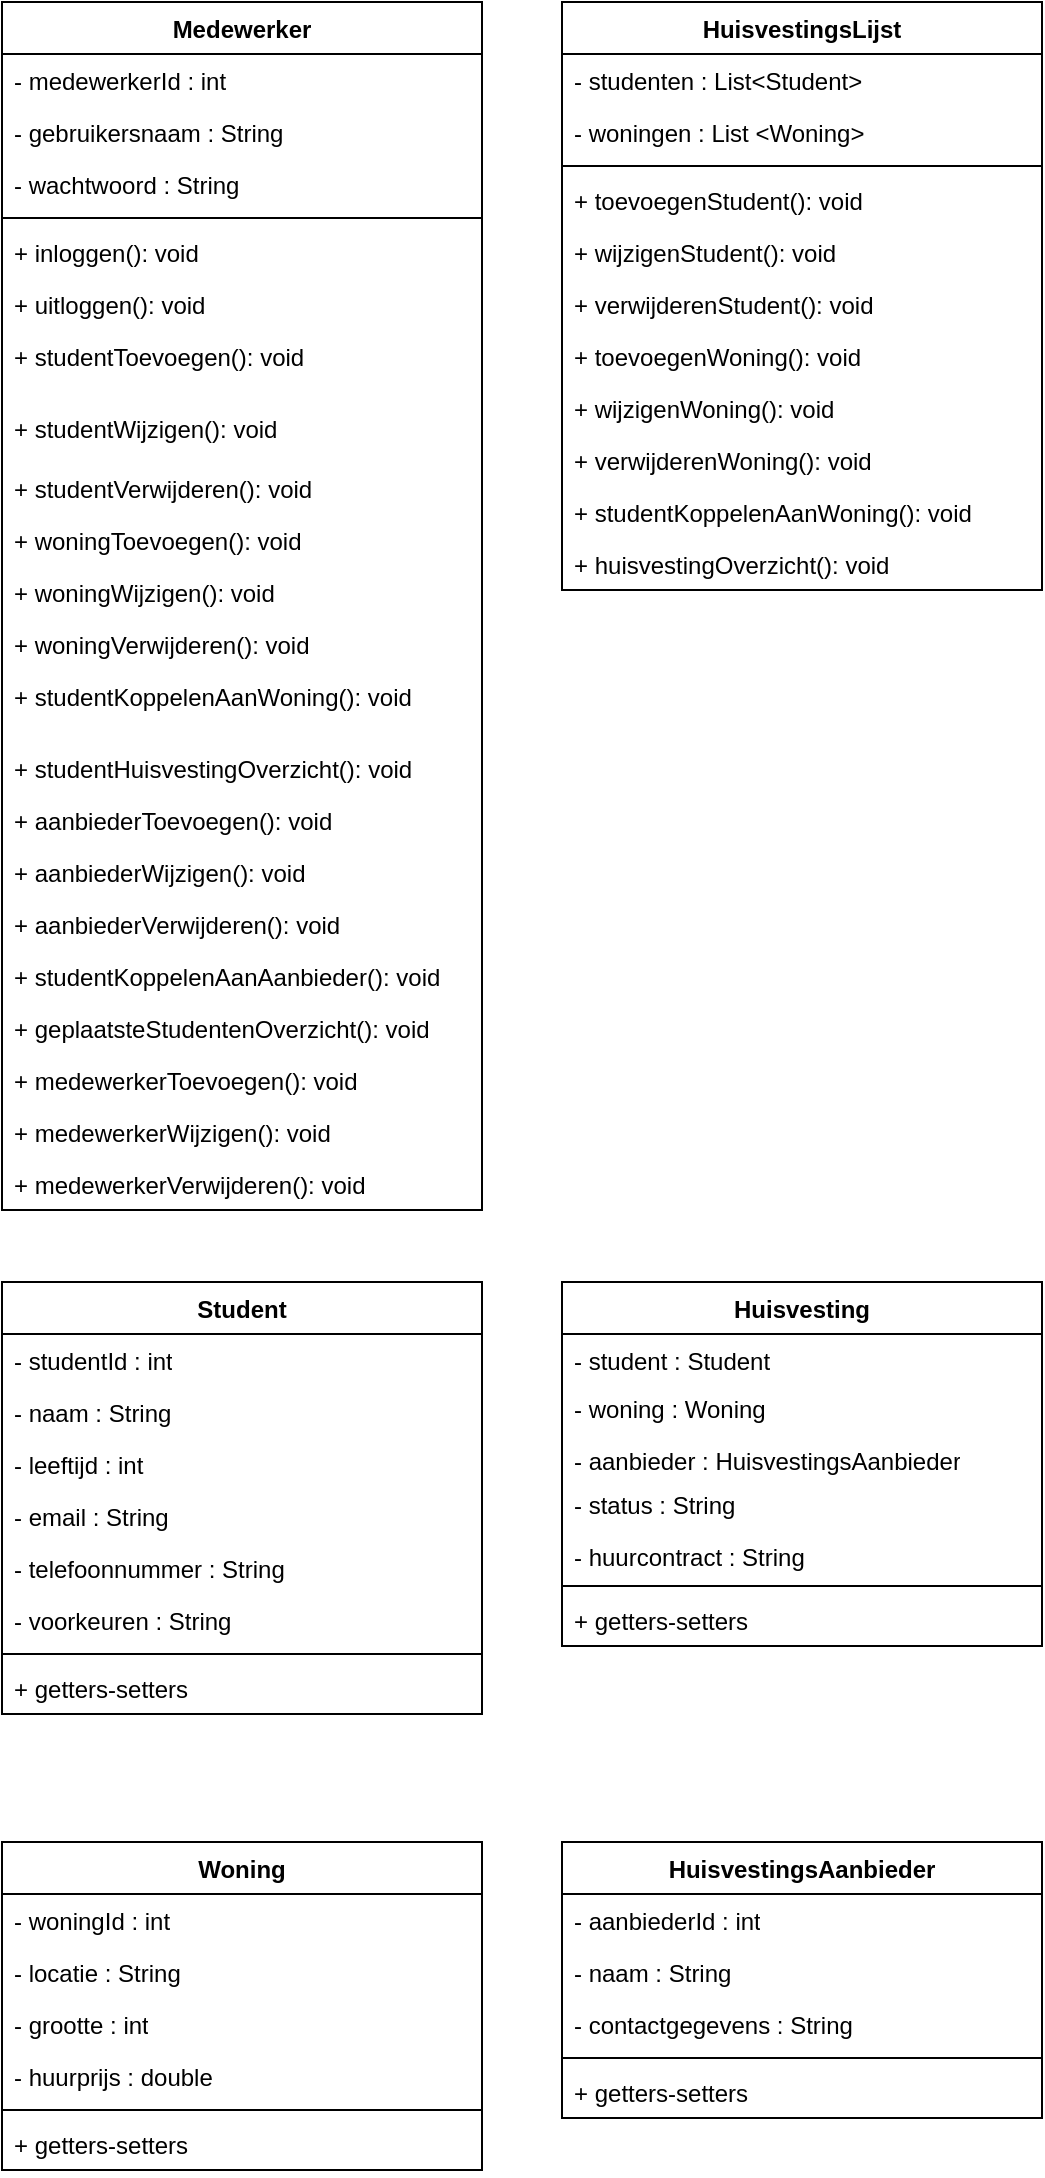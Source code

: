 <mxfile version="21.7.5" type="device">
  <diagram name="Page-1" id="qBp67Z14PLCm9-KFryPO">
    <mxGraphModel dx="1274" dy="1432" grid="1" gridSize="10" guides="1" tooltips="1" connect="1" arrows="1" fold="1" page="1" pageScale="1" pageWidth="583" pageHeight="827" math="0" shadow="0">
      <root>
        <mxCell id="0" />
        <mxCell id="1" parent="0" />
        <mxCell id="Jkj9qDHEZerG2HPCg8ur-1" value="&lt;b&gt;Medewerker&lt;/b&gt;" style="swimlane;fontStyle=1;align=center;verticalAlign=top;childLayout=stackLayout;horizontal=1;startSize=26;horizontalStack=0;resizeParent=1;resizeParentMax=0;resizeLast=0;collapsible=1;marginBottom=0;whiteSpace=wrap;html=1;" parent="1" vertex="1">
          <mxGeometry x="40" y="-280" width="240" height="604" as="geometry" />
        </mxCell>
        <mxCell id="Jkj9qDHEZerG2HPCg8ur-2" value="&lt;div&gt;- medewerkerId : int&lt;/div&gt;&lt;br&gt;&lt;br&gt;&lt;br&gt;&lt;br&gt;" style="text;strokeColor=none;fillColor=none;align=left;verticalAlign=top;spacingLeft=4;spacingRight=4;overflow=hidden;rotatable=0;points=[[0,0.5],[1,0.5]];portConstraint=eastwest;whiteSpace=wrap;html=1;" parent="Jkj9qDHEZerG2HPCg8ur-1" vertex="1">
          <mxGeometry y="26" width="240" height="26" as="geometry" />
        </mxCell>
        <mxCell id="Jkj9qDHEZerG2HPCg8ur-25" value="&lt;div&gt;&lt;/div&gt;-&amp;nbsp;gebruikersnaam : String" style="text;strokeColor=none;fillColor=none;align=left;verticalAlign=top;spacingLeft=4;spacingRight=4;overflow=hidden;rotatable=0;points=[[0,0.5],[1,0.5]];portConstraint=eastwest;whiteSpace=wrap;html=1;" parent="Jkj9qDHEZerG2HPCg8ur-1" vertex="1">
          <mxGeometry y="52" width="240" height="26" as="geometry" />
        </mxCell>
        <mxCell id="Jkj9qDHEZerG2HPCg8ur-26" value="&lt;div&gt;&lt;/div&gt;-&amp;nbsp;wachtwoord : String" style="text;strokeColor=none;fillColor=none;align=left;verticalAlign=top;spacingLeft=4;spacingRight=4;overflow=hidden;rotatable=0;points=[[0,0.5],[1,0.5]];portConstraint=eastwest;whiteSpace=wrap;html=1;" parent="Jkj9qDHEZerG2HPCg8ur-1" vertex="1">
          <mxGeometry y="78" width="240" height="26" as="geometry" />
        </mxCell>
        <mxCell id="Jkj9qDHEZerG2HPCg8ur-3" value="" style="line;strokeWidth=1;fillColor=none;align=left;verticalAlign=middle;spacingTop=-1;spacingLeft=3;spacingRight=3;rotatable=0;labelPosition=right;points=[];portConstraint=eastwest;strokeColor=inherit;" parent="Jkj9qDHEZerG2HPCg8ur-1" vertex="1">
          <mxGeometry y="104" width="240" height="8" as="geometry" />
        </mxCell>
        <mxCell id="Jkj9qDHEZerG2HPCg8ur-4" value="+&amp;nbsp;inloggen(): void" style="text;strokeColor=none;fillColor=none;align=left;verticalAlign=top;spacingLeft=4;spacingRight=4;overflow=hidden;rotatable=0;points=[[0,0.5],[1,0.5]];portConstraint=eastwest;whiteSpace=wrap;html=1;" parent="Jkj9qDHEZerG2HPCg8ur-1" vertex="1">
          <mxGeometry y="112" width="240" height="26" as="geometry" />
        </mxCell>
        <mxCell id="Jkj9qDHEZerG2HPCg8ur-49" value="+&amp;nbsp;uitloggen(): void" style="text;strokeColor=none;fillColor=none;align=left;verticalAlign=top;spacingLeft=4;spacingRight=4;overflow=hidden;rotatable=0;points=[[0,0.5],[1,0.5]];portConstraint=eastwest;whiteSpace=wrap;html=1;" parent="Jkj9qDHEZerG2HPCg8ur-1" vertex="1">
          <mxGeometry y="138" width="240" height="26" as="geometry" />
        </mxCell>
        <mxCell id="Jkj9qDHEZerG2HPCg8ur-50" value="+&amp;nbsp;studentToevoegen(): void" style="text;strokeColor=none;fillColor=none;align=left;verticalAlign=top;spacingLeft=4;spacingRight=4;overflow=hidden;rotatable=0;points=[[0,0.5],[1,0.5]];portConstraint=eastwest;whiteSpace=wrap;html=1;" parent="Jkj9qDHEZerG2HPCg8ur-1" vertex="1">
          <mxGeometry y="164" width="240" height="36" as="geometry" />
        </mxCell>
        <mxCell id="Jkj9qDHEZerG2HPCg8ur-51" value="+&amp;nbsp;studentWijzigen(): void" style="text;strokeColor=none;fillColor=none;align=left;verticalAlign=top;spacingLeft=4;spacingRight=4;overflow=hidden;rotatable=0;points=[[0,0.5],[1,0.5]];portConstraint=eastwest;whiteSpace=wrap;html=1;" parent="Jkj9qDHEZerG2HPCg8ur-1" vertex="1">
          <mxGeometry y="200" width="240" height="30" as="geometry" />
        </mxCell>
        <mxCell id="Jkj9qDHEZerG2HPCg8ur-52" value="+&amp;nbsp;studentVerwijderen(): void" style="text;strokeColor=none;fillColor=none;align=left;verticalAlign=top;spacingLeft=4;spacingRight=4;overflow=hidden;rotatable=0;points=[[0,0.5],[1,0.5]];portConstraint=eastwest;whiteSpace=wrap;html=1;" parent="Jkj9qDHEZerG2HPCg8ur-1" vertex="1">
          <mxGeometry y="230" width="240" height="26" as="geometry" />
        </mxCell>
        <mxCell id="Jkj9qDHEZerG2HPCg8ur-66" value="+&amp;nbsp;woningToevoegen(): void" style="text;strokeColor=none;fillColor=none;align=left;verticalAlign=top;spacingLeft=4;spacingRight=4;overflow=hidden;rotatable=0;points=[[0,0.5],[1,0.5]];portConstraint=eastwest;whiteSpace=wrap;html=1;" parent="Jkj9qDHEZerG2HPCg8ur-1" vertex="1">
          <mxGeometry y="256" width="240" height="26" as="geometry" />
        </mxCell>
        <mxCell id="Jkj9qDHEZerG2HPCg8ur-67" value="+&amp;nbsp;woningWijzigen(): void" style="text;strokeColor=none;fillColor=none;align=left;verticalAlign=top;spacingLeft=4;spacingRight=4;overflow=hidden;rotatable=0;points=[[0,0.5],[1,0.5]];portConstraint=eastwest;whiteSpace=wrap;html=1;" parent="Jkj9qDHEZerG2HPCg8ur-1" vertex="1">
          <mxGeometry y="282" width="240" height="26" as="geometry" />
        </mxCell>
        <mxCell id="Jkj9qDHEZerG2HPCg8ur-68" value="+&amp;nbsp;woningVerwijderen(): void" style="text;strokeColor=none;fillColor=none;align=left;verticalAlign=top;spacingLeft=4;spacingRight=4;overflow=hidden;rotatable=0;points=[[0,0.5],[1,0.5]];portConstraint=eastwest;whiteSpace=wrap;html=1;" parent="Jkj9qDHEZerG2HPCg8ur-1" vertex="1">
          <mxGeometry y="308" width="240" height="26" as="geometry" />
        </mxCell>
        <mxCell id="Jkj9qDHEZerG2HPCg8ur-69" value="+&amp;nbsp;studentKoppelenAanWoning(): void" style="text;strokeColor=none;fillColor=none;align=left;verticalAlign=top;spacingLeft=4;spacingRight=4;overflow=hidden;rotatable=0;points=[[0,0.5],[1,0.5]];portConstraint=eastwest;whiteSpace=wrap;html=1;" parent="Jkj9qDHEZerG2HPCg8ur-1" vertex="1">
          <mxGeometry y="334" width="240" height="36" as="geometry" />
        </mxCell>
        <mxCell id="Jkj9qDHEZerG2HPCg8ur-70" value="+&amp;nbsp;studentHuisvestingOverzicht(): void" style="text;strokeColor=none;fillColor=none;align=left;verticalAlign=top;spacingLeft=4;spacingRight=4;overflow=hidden;rotatable=0;points=[[0,0.5],[1,0.5]];portConstraint=eastwest;whiteSpace=wrap;html=1;" parent="Jkj9qDHEZerG2HPCg8ur-1" vertex="1">
          <mxGeometry y="370" width="240" height="26" as="geometry" />
        </mxCell>
        <mxCell id="Jkj9qDHEZerG2HPCg8ur-71" value="+&amp;nbsp;aanbiederToevoegen(): void" style="text;strokeColor=none;fillColor=none;align=left;verticalAlign=top;spacingLeft=4;spacingRight=4;overflow=hidden;rotatable=0;points=[[0,0.5],[1,0.5]];portConstraint=eastwest;whiteSpace=wrap;html=1;" parent="Jkj9qDHEZerG2HPCg8ur-1" vertex="1">
          <mxGeometry y="396" width="240" height="26" as="geometry" />
        </mxCell>
        <mxCell id="Jkj9qDHEZerG2HPCg8ur-72" value="+&amp;nbsp;aanbiederWijzigen(): void" style="text;strokeColor=none;fillColor=none;align=left;verticalAlign=top;spacingLeft=4;spacingRight=4;overflow=hidden;rotatable=0;points=[[0,0.5],[1,0.5]];portConstraint=eastwest;whiteSpace=wrap;html=1;" parent="Jkj9qDHEZerG2HPCg8ur-1" vertex="1">
          <mxGeometry y="422" width="240" height="26" as="geometry" />
        </mxCell>
        <mxCell id="Jkj9qDHEZerG2HPCg8ur-73" value="+&amp;nbsp;aanbiederVerwijderen(): void" style="text;strokeColor=none;fillColor=none;align=left;verticalAlign=top;spacingLeft=4;spacingRight=4;overflow=hidden;rotatable=0;points=[[0,0.5],[1,0.5]];portConstraint=eastwest;whiteSpace=wrap;html=1;" parent="Jkj9qDHEZerG2HPCg8ur-1" vertex="1">
          <mxGeometry y="448" width="240" height="26" as="geometry" />
        </mxCell>
        <mxCell id="Jkj9qDHEZerG2HPCg8ur-74" value="+&amp;nbsp;studentKoppelenAanAanbieder(): void" style="text;strokeColor=none;fillColor=none;align=left;verticalAlign=top;spacingLeft=4;spacingRight=4;overflow=hidden;rotatable=0;points=[[0,0.5],[1,0.5]];portConstraint=eastwest;whiteSpace=wrap;html=1;" parent="Jkj9qDHEZerG2HPCg8ur-1" vertex="1">
          <mxGeometry y="474" width="240" height="26" as="geometry" />
        </mxCell>
        <mxCell id="Jkj9qDHEZerG2HPCg8ur-75" value="+&amp;nbsp;geplaatsteStudentenOverzicht(): void" style="text;strokeColor=none;fillColor=none;align=left;verticalAlign=top;spacingLeft=4;spacingRight=4;overflow=hidden;rotatable=0;points=[[0,0.5],[1,0.5]];portConstraint=eastwest;whiteSpace=wrap;html=1;" parent="Jkj9qDHEZerG2HPCg8ur-1" vertex="1">
          <mxGeometry y="500" width="240" height="26" as="geometry" />
        </mxCell>
        <mxCell id="Jkj9qDHEZerG2HPCg8ur-76" value="+&amp;nbsp;medewerkerToevoegen(): void" style="text;strokeColor=none;fillColor=none;align=left;verticalAlign=top;spacingLeft=4;spacingRight=4;overflow=hidden;rotatable=0;points=[[0,0.5],[1,0.5]];portConstraint=eastwest;whiteSpace=wrap;html=1;" parent="Jkj9qDHEZerG2HPCg8ur-1" vertex="1">
          <mxGeometry y="526" width="240" height="26" as="geometry" />
        </mxCell>
        <mxCell id="Jkj9qDHEZerG2HPCg8ur-77" value="+&amp;nbsp;medewerkerWijzigen(): void" style="text;strokeColor=none;fillColor=none;align=left;verticalAlign=top;spacingLeft=4;spacingRight=4;overflow=hidden;rotatable=0;points=[[0,0.5],[1,0.5]];portConstraint=eastwest;whiteSpace=wrap;html=1;" parent="Jkj9qDHEZerG2HPCg8ur-1" vertex="1">
          <mxGeometry y="552" width="240" height="26" as="geometry" />
        </mxCell>
        <mxCell id="Jkj9qDHEZerG2HPCg8ur-78" value="+&amp;nbsp;medewerkerVerwijderen(): void" style="text;strokeColor=none;fillColor=none;align=left;verticalAlign=top;spacingLeft=4;spacingRight=4;overflow=hidden;rotatable=0;points=[[0,0.5],[1,0.5]];portConstraint=eastwest;whiteSpace=wrap;html=1;" parent="Jkj9qDHEZerG2HPCg8ur-1" vertex="1">
          <mxGeometry y="578" width="240" height="26" as="geometry" />
        </mxCell>
        <mxCell id="Jkj9qDHEZerG2HPCg8ur-5" value="&lt;b&gt;Student&lt;/b&gt;" style="swimlane;fontStyle=1;align=center;verticalAlign=top;childLayout=stackLayout;horizontal=1;startSize=26;horizontalStack=0;resizeParent=1;resizeParentMax=0;resizeLast=0;collapsible=1;marginBottom=0;whiteSpace=wrap;html=1;" parent="1" vertex="1">
          <mxGeometry x="40" y="360" width="240" height="216" as="geometry" />
        </mxCell>
        <mxCell id="Jkj9qDHEZerG2HPCg8ur-6" value="-&amp;nbsp;studentId : int" style="text;strokeColor=none;fillColor=none;align=left;verticalAlign=top;spacingLeft=4;spacingRight=4;overflow=hidden;rotatable=0;points=[[0,0.5],[1,0.5]];portConstraint=eastwest;whiteSpace=wrap;html=1;" parent="Jkj9qDHEZerG2HPCg8ur-5" vertex="1">
          <mxGeometry y="26" width="240" height="26" as="geometry" />
        </mxCell>
        <mxCell id="Jkj9qDHEZerG2HPCg8ur-27" value="-&amp;nbsp;naam : String" style="text;strokeColor=none;fillColor=none;align=left;verticalAlign=top;spacingLeft=4;spacingRight=4;overflow=hidden;rotatable=0;points=[[0,0.5],[1,0.5]];portConstraint=eastwest;whiteSpace=wrap;html=1;" parent="Jkj9qDHEZerG2HPCg8ur-5" vertex="1">
          <mxGeometry y="52" width="240" height="26" as="geometry" />
        </mxCell>
        <mxCell id="Jkj9qDHEZerG2HPCg8ur-30" value="-&amp;nbsp;leeftijd : int" style="text;strokeColor=none;fillColor=none;align=left;verticalAlign=top;spacingLeft=4;spacingRight=4;overflow=hidden;rotatable=0;points=[[0,0.5],[1,0.5]];portConstraint=eastwest;whiteSpace=wrap;html=1;" parent="Jkj9qDHEZerG2HPCg8ur-5" vertex="1">
          <mxGeometry y="78" width="240" height="26" as="geometry" />
        </mxCell>
        <mxCell id="Jkj9qDHEZerG2HPCg8ur-29" value="-&amp;nbsp;email : String" style="text;strokeColor=none;fillColor=none;align=left;verticalAlign=top;spacingLeft=4;spacingRight=4;overflow=hidden;rotatable=0;points=[[0,0.5],[1,0.5]];portConstraint=eastwest;whiteSpace=wrap;html=1;" parent="Jkj9qDHEZerG2HPCg8ur-5" vertex="1">
          <mxGeometry y="104" width="240" height="26" as="geometry" />
        </mxCell>
        <mxCell id="Jkj9qDHEZerG2HPCg8ur-28" value="-&amp;nbsp;telefoonnummer : String" style="text;strokeColor=none;fillColor=none;align=left;verticalAlign=top;spacingLeft=4;spacingRight=4;overflow=hidden;rotatable=0;points=[[0,0.5],[1,0.5]];portConstraint=eastwest;whiteSpace=wrap;html=1;" parent="Jkj9qDHEZerG2HPCg8ur-5" vertex="1">
          <mxGeometry y="130" width="240" height="26" as="geometry" />
        </mxCell>
        <mxCell id="Jkj9qDHEZerG2HPCg8ur-31" value="-&amp;nbsp;voorkeuren : String" style="text;strokeColor=none;fillColor=none;align=left;verticalAlign=top;spacingLeft=4;spacingRight=4;overflow=hidden;rotatable=0;points=[[0,0.5],[1,0.5]];portConstraint=eastwest;whiteSpace=wrap;html=1;" parent="Jkj9qDHEZerG2HPCg8ur-5" vertex="1">
          <mxGeometry y="156" width="240" height="26" as="geometry" />
        </mxCell>
        <mxCell id="Jkj9qDHEZerG2HPCg8ur-7" value="" style="line;strokeWidth=1;fillColor=none;align=left;verticalAlign=middle;spacingTop=-1;spacingLeft=3;spacingRight=3;rotatable=0;labelPosition=right;points=[];portConstraint=eastwest;strokeColor=inherit;" parent="Jkj9qDHEZerG2HPCg8ur-5" vertex="1">
          <mxGeometry y="182" width="240" height="8" as="geometry" />
        </mxCell>
        <mxCell id="Jkj9qDHEZerG2HPCg8ur-8" value="+&amp;nbsp;getters-setters&amp;nbsp;" style="text;strokeColor=none;fillColor=none;align=left;verticalAlign=top;spacingLeft=4;spacingRight=4;overflow=hidden;rotatable=0;points=[[0,0.5],[1,0.5]];portConstraint=eastwest;whiteSpace=wrap;html=1;" parent="Jkj9qDHEZerG2HPCg8ur-5" vertex="1">
          <mxGeometry y="190" width="240" height="26" as="geometry" />
        </mxCell>
        <mxCell id="Jkj9qDHEZerG2HPCg8ur-9" value="&lt;b&gt;HuisvestingsLijst&lt;/b&gt;" style="swimlane;fontStyle=1;align=center;verticalAlign=top;childLayout=stackLayout;horizontal=1;startSize=26;horizontalStack=0;resizeParent=1;resizeParentMax=0;resizeLast=0;collapsible=1;marginBottom=0;whiteSpace=wrap;html=1;" parent="1" vertex="1">
          <mxGeometry x="320" y="-280" width="240" height="294" as="geometry" />
        </mxCell>
        <mxCell id="Jkj9qDHEZerG2HPCg8ur-10" value="-&amp;nbsp;studenten : List&amp;lt;Student&amp;gt;" style="text;strokeColor=none;fillColor=none;align=left;verticalAlign=top;spacingLeft=4;spacingRight=4;overflow=hidden;rotatable=0;points=[[0,0.5],[1,0.5]];portConstraint=eastwest;whiteSpace=wrap;html=1;" parent="Jkj9qDHEZerG2HPCg8ur-9" vertex="1">
          <mxGeometry y="26" width="240" height="26" as="geometry" />
        </mxCell>
        <mxCell id="Jkj9qDHEZerG2HPCg8ur-35" value="-&amp;nbsp;woningen : List &amp;lt;Woning&amp;gt;" style="text;strokeColor=none;fillColor=none;align=left;verticalAlign=top;spacingLeft=4;spacingRight=4;overflow=hidden;rotatable=0;points=[[0,0.5],[1,0.5]];portConstraint=eastwest;whiteSpace=wrap;html=1;" parent="Jkj9qDHEZerG2HPCg8ur-9" vertex="1">
          <mxGeometry y="52" width="240" height="26" as="geometry" />
        </mxCell>
        <mxCell id="Jkj9qDHEZerG2HPCg8ur-11" value="" style="line;strokeWidth=1;fillColor=none;align=left;verticalAlign=middle;spacingTop=-1;spacingLeft=3;spacingRight=3;rotatable=0;labelPosition=right;points=[];portConstraint=eastwest;strokeColor=inherit;" parent="Jkj9qDHEZerG2HPCg8ur-9" vertex="1">
          <mxGeometry y="78" width="240" height="8" as="geometry" />
        </mxCell>
        <mxCell id="Jkj9qDHEZerG2HPCg8ur-12" value="+&amp;nbsp;toevoegenStudent():&amp;nbsp;void" style="text;strokeColor=none;fillColor=none;align=left;verticalAlign=top;spacingLeft=4;spacingRight=4;overflow=hidden;rotatable=0;points=[[0,0.5],[1,0.5]];portConstraint=eastwest;whiteSpace=wrap;html=1;" parent="Jkj9qDHEZerG2HPCg8ur-9" vertex="1">
          <mxGeometry y="86" width="240" height="26" as="geometry" />
        </mxCell>
        <mxCell id="Jkj9qDHEZerG2HPCg8ur-79" value="+&amp;nbsp;wijzigenStudent():&amp;nbsp;void" style="text;strokeColor=none;fillColor=none;align=left;verticalAlign=top;spacingLeft=4;spacingRight=4;overflow=hidden;rotatable=0;points=[[0,0.5],[1,0.5]];portConstraint=eastwest;whiteSpace=wrap;html=1;" parent="Jkj9qDHEZerG2HPCg8ur-9" vertex="1">
          <mxGeometry y="112" width="240" height="26" as="geometry" />
        </mxCell>
        <mxCell id="Jkj9qDHEZerG2HPCg8ur-80" value="+&amp;nbsp;verwijderenStudent():&amp;nbsp;void" style="text;strokeColor=none;fillColor=none;align=left;verticalAlign=top;spacingLeft=4;spacingRight=4;overflow=hidden;rotatable=0;points=[[0,0.5],[1,0.5]];portConstraint=eastwest;whiteSpace=wrap;html=1;" parent="Jkj9qDHEZerG2HPCg8ur-9" vertex="1">
          <mxGeometry y="138" width="240" height="26" as="geometry" />
        </mxCell>
        <mxCell id="Jkj9qDHEZerG2HPCg8ur-81" value="+&amp;nbsp;toevoegenWoning():&amp;nbsp;void" style="text;strokeColor=none;fillColor=none;align=left;verticalAlign=top;spacingLeft=4;spacingRight=4;overflow=hidden;rotatable=0;points=[[0,0.5],[1,0.5]];portConstraint=eastwest;whiteSpace=wrap;html=1;" parent="Jkj9qDHEZerG2HPCg8ur-9" vertex="1">
          <mxGeometry y="164" width="240" height="26" as="geometry" />
        </mxCell>
        <mxCell id="Jkj9qDHEZerG2HPCg8ur-82" value="+&amp;nbsp;wijzigenWoning():&amp;nbsp;void" style="text;strokeColor=none;fillColor=none;align=left;verticalAlign=top;spacingLeft=4;spacingRight=4;overflow=hidden;rotatable=0;points=[[0,0.5],[1,0.5]];portConstraint=eastwest;whiteSpace=wrap;html=1;" parent="Jkj9qDHEZerG2HPCg8ur-9" vertex="1">
          <mxGeometry y="190" width="240" height="26" as="geometry" />
        </mxCell>
        <mxCell id="Jkj9qDHEZerG2HPCg8ur-83" value="+&amp;nbsp;verwijderenWoning():&amp;nbsp;void" style="text;strokeColor=none;fillColor=none;align=left;verticalAlign=top;spacingLeft=4;spacingRight=4;overflow=hidden;rotatable=0;points=[[0,0.5],[1,0.5]];portConstraint=eastwest;whiteSpace=wrap;html=1;" parent="Jkj9qDHEZerG2HPCg8ur-9" vertex="1">
          <mxGeometry y="216" width="240" height="26" as="geometry" />
        </mxCell>
        <mxCell id="Jkj9qDHEZerG2HPCg8ur-84" value="+&amp;nbsp;studentKoppelenAanWoning():&amp;nbsp;void" style="text;strokeColor=none;fillColor=none;align=left;verticalAlign=top;spacingLeft=4;spacingRight=4;overflow=hidden;rotatable=0;points=[[0,0.5],[1,0.5]];portConstraint=eastwest;whiteSpace=wrap;html=1;" parent="Jkj9qDHEZerG2HPCg8ur-9" vertex="1">
          <mxGeometry y="242" width="240" height="26" as="geometry" />
        </mxCell>
        <mxCell id="Jkj9qDHEZerG2HPCg8ur-85" value="+&amp;nbsp;huisvestingOverzicht():&amp;nbsp;void" style="text;strokeColor=none;fillColor=none;align=left;verticalAlign=top;spacingLeft=4;spacingRight=4;overflow=hidden;rotatable=0;points=[[0,0.5],[1,0.5]];portConstraint=eastwest;whiteSpace=wrap;html=1;" parent="Jkj9qDHEZerG2HPCg8ur-9" vertex="1">
          <mxGeometry y="268" width="240" height="26" as="geometry" />
        </mxCell>
        <mxCell id="Jkj9qDHEZerG2HPCg8ur-13" value="&lt;b&gt;Woning&lt;/b&gt;" style="swimlane;fontStyle=1;align=center;verticalAlign=top;childLayout=stackLayout;horizontal=1;startSize=26;horizontalStack=0;resizeParent=1;resizeParentMax=0;resizeLast=0;collapsible=1;marginBottom=0;whiteSpace=wrap;html=1;" parent="1" vertex="1">
          <mxGeometry x="40" y="640" width="240" height="164" as="geometry" />
        </mxCell>
        <mxCell id="Jkj9qDHEZerG2HPCg8ur-14" value="-&amp;nbsp;woningId : int" style="text;strokeColor=none;fillColor=none;align=left;verticalAlign=top;spacingLeft=4;spacingRight=4;overflow=hidden;rotatable=0;points=[[0,0.5],[1,0.5]];portConstraint=eastwest;whiteSpace=wrap;html=1;" parent="Jkj9qDHEZerG2HPCg8ur-13" vertex="1">
          <mxGeometry y="26" width="240" height="26" as="geometry" />
        </mxCell>
        <mxCell id="Jkj9qDHEZerG2HPCg8ur-32" value="-&amp;nbsp;locatie : String" style="text;strokeColor=none;fillColor=none;align=left;verticalAlign=top;spacingLeft=4;spacingRight=4;overflow=hidden;rotatable=0;points=[[0,0.5],[1,0.5]];portConstraint=eastwest;whiteSpace=wrap;html=1;" parent="Jkj9qDHEZerG2HPCg8ur-13" vertex="1">
          <mxGeometry y="52" width="240" height="26" as="geometry" />
        </mxCell>
        <mxCell id="Jkj9qDHEZerG2HPCg8ur-33" value="-&amp;nbsp;grootte : int" style="text;strokeColor=none;fillColor=none;align=left;verticalAlign=top;spacingLeft=4;spacingRight=4;overflow=hidden;rotatable=0;points=[[0,0.5],[1,0.5]];portConstraint=eastwest;whiteSpace=wrap;html=1;" parent="Jkj9qDHEZerG2HPCg8ur-13" vertex="1">
          <mxGeometry y="78" width="240" height="26" as="geometry" />
        </mxCell>
        <mxCell id="Jkj9qDHEZerG2HPCg8ur-34" value="-&amp;nbsp;huurprijs : double" style="text;strokeColor=none;fillColor=none;align=left;verticalAlign=top;spacingLeft=4;spacingRight=4;overflow=hidden;rotatable=0;points=[[0,0.5],[1,0.5]];portConstraint=eastwest;whiteSpace=wrap;html=1;" parent="Jkj9qDHEZerG2HPCg8ur-13" vertex="1">
          <mxGeometry y="104" width="240" height="26" as="geometry" />
        </mxCell>
        <mxCell id="Jkj9qDHEZerG2HPCg8ur-15" value="" style="line;strokeWidth=1;fillColor=none;align=left;verticalAlign=middle;spacingTop=-1;spacingLeft=3;spacingRight=3;rotatable=0;labelPosition=right;points=[];portConstraint=eastwest;strokeColor=inherit;" parent="Jkj9qDHEZerG2HPCg8ur-13" vertex="1">
          <mxGeometry y="130" width="240" height="8" as="geometry" />
        </mxCell>
        <mxCell id="Jkj9qDHEZerG2HPCg8ur-16" value="+&amp;nbsp;getters-setters&amp;nbsp;" style="text;strokeColor=none;fillColor=none;align=left;verticalAlign=top;spacingLeft=4;spacingRight=4;overflow=hidden;rotatable=0;points=[[0,0.5],[1,0.5]];portConstraint=eastwest;whiteSpace=wrap;html=1;" parent="Jkj9qDHEZerG2HPCg8ur-13" vertex="1">
          <mxGeometry y="138" width="240" height="26" as="geometry" />
        </mxCell>
        <mxCell id="Jkj9qDHEZerG2HPCg8ur-17" value="&lt;b&gt;HuisvestingsAanbieder&lt;/b&gt;" style="swimlane;fontStyle=1;align=center;verticalAlign=top;childLayout=stackLayout;horizontal=1;startSize=26;horizontalStack=0;resizeParent=1;resizeParentMax=0;resizeLast=0;collapsible=1;marginBottom=0;whiteSpace=wrap;html=1;" parent="1" vertex="1">
          <mxGeometry x="320" y="640" width="240" height="138" as="geometry" />
        </mxCell>
        <mxCell id="Jkj9qDHEZerG2HPCg8ur-18" value="-&amp;nbsp;aanbiederId : int" style="text;strokeColor=none;fillColor=none;align=left;verticalAlign=top;spacingLeft=4;spacingRight=4;overflow=hidden;rotatable=0;points=[[0,0.5],[1,0.5]];portConstraint=eastwest;whiteSpace=wrap;html=1;" parent="Jkj9qDHEZerG2HPCg8ur-17" vertex="1">
          <mxGeometry y="26" width="240" height="26" as="geometry" />
        </mxCell>
        <mxCell id="Jkj9qDHEZerG2HPCg8ur-36" value="-&amp;nbsp;naam : String" style="text;strokeColor=none;fillColor=none;align=left;verticalAlign=top;spacingLeft=4;spacingRight=4;overflow=hidden;rotatable=0;points=[[0,0.5],[1,0.5]];portConstraint=eastwest;whiteSpace=wrap;html=1;" parent="Jkj9qDHEZerG2HPCg8ur-17" vertex="1">
          <mxGeometry y="52" width="240" height="26" as="geometry" />
        </mxCell>
        <mxCell id="Jkj9qDHEZerG2HPCg8ur-37" value="-&amp;nbsp;contactgegevens : String" style="text;strokeColor=none;fillColor=none;align=left;verticalAlign=top;spacingLeft=4;spacingRight=4;overflow=hidden;rotatable=0;points=[[0,0.5],[1,0.5]];portConstraint=eastwest;whiteSpace=wrap;html=1;" parent="Jkj9qDHEZerG2HPCg8ur-17" vertex="1">
          <mxGeometry y="78" width="240" height="26" as="geometry" />
        </mxCell>
        <mxCell id="Jkj9qDHEZerG2HPCg8ur-19" value="" style="line;strokeWidth=1;fillColor=none;align=left;verticalAlign=middle;spacingTop=-1;spacingLeft=3;spacingRight=3;rotatable=0;labelPosition=right;points=[];portConstraint=eastwest;strokeColor=inherit;" parent="Jkj9qDHEZerG2HPCg8ur-17" vertex="1">
          <mxGeometry y="104" width="240" height="8" as="geometry" />
        </mxCell>
        <mxCell id="Jkj9qDHEZerG2HPCg8ur-20" value="+&amp;nbsp;getters-setters&amp;nbsp;" style="text;strokeColor=none;fillColor=none;align=left;verticalAlign=top;spacingLeft=4;spacingRight=4;overflow=hidden;rotatable=0;points=[[0,0.5],[1,0.5]];portConstraint=eastwest;whiteSpace=wrap;html=1;" parent="Jkj9qDHEZerG2HPCg8ur-17" vertex="1">
          <mxGeometry y="112" width="240" height="26" as="geometry" />
        </mxCell>
        <mxCell id="Jkj9qDHEZerG2HPCg8ur-21" value="&lt;b&gt;Huisvesting&lt;/b&gt;" style="swimlane;fontStyle=1;align=center;verticalAlign=top;childLayout=stackLayout;horizontal=1;startSize=26;horizontalStack=0;resizeParent=1;resizeParentMax=0;resizeLast=0;collapsible=1;marginBottom=0;whiteSpace=wrap;html=1;" parent="1" vertex="1">
          <mxGeometry x="320" y="360" width="240" height="182" as="geometry" />
        </mxCell>
        <mxCell id="Jkj9qDHEZerG2HPCg8ur-22" value="-&amp;nbsp;student : Student" style="text;strokeColor=none;fillColor=none;align=left;verticalAlign=top;spacingLeft=4;spacingRight=4;overflow=hidden;rotatable=0;points=[[0,0.5],[1,0.5]];portConstraint=eastwest;whiteSpace=wrap;html=1;" parent="Jkj9qDHEZerG2HPCg8ur-21" vertex="1">
          <mxGeometry y="26" width="240" height="24" as="geometry" />
        </mxCell>
        <mxCell id="Jkj9qDHEZerG2HPCg8ur-38" value="-&amp;nbsp;woning : Woning" style="text;strokeColor=none;fillColor=none;align=left;verticalAlign=top;spacingLeft=4;spacingRight=4;overflow=hidden;rotatable=0;points=[[0,0.5],[1,0.5]];portConstraint=eastwest;whiteSpace=wrap;html=1;" parent="Jkj9qDHEZerG2HPCg8ur-21" vertex="1">
          <mxGeometry y="50" width="240" height="26" as="geometry" />
        </mxCell>
        <mxCell id="Jkj9qDHEZerG2HPCg8ur-41" value="-&amp;nbsp;aanbieder :&amp;nbsp;HuisvestingsAanbieder" style="text;strokeColor=none;fillColor=none;align=left;verticalAlign=top;spacingLeft=4;spacingRight=4;overflow=hidden;rotatable=0;points=[[0,0.5],[1,0.5]];portConstraint=eastwest;whiteSpace=wrap;html=1;" parent="Jkj9qDHEZerG2HPCg8ur-21" vertex="1">
          <mxGeometry y="76" width="240" height="22" as="geometry" />
        </mxCell>
        <mxCell id="Jkj9qDHEZerG2HPCg8ur-40" value="-&amp;nbsp;status : String" style="text;strokeColor=none;fillColor=none;align=left;verticalAlign=top;spacingLeft=4;spacingRight=4;overflow=hidden;rotatable=0;points=[[0,0.5],[1,0.5]];portConstraint=eastwest;whiteSpace=wrap;html=1;" parent="Jkj9qDHEZerG2HPCg8ur-21" vertex="1">
          <mxGeometry y="98" width="240" height="26" as="geometry" />
        </mxCell>
        <mxCell id="Jkj9qDHEZerG2HPCg8ur-39" value="-&amp;nbsp;huurcontract : String" style="text;strokeColor=none;fillColor=none;align=left;verticalAlign=top;spacingLeft=4;spacingRight=4;overflow=hidden;rotatable=0;points=[[0,0.5],[1,0.5]];portConstraint=eastwest;whiteSpace=wrap;html=1;" parent="Jkj9qDHEZerG2HPCg8ur-21" vertex="1">
          <mxGeometry y="124" width="240" height="24" as="geometry" />
        </mxCell>
        <mxCell id="Jkj9qDHEZerG2HPCg8ur-23" value="" style="line;strokeWidth=1;fillColor=none;align=left;verticalAlign=middle;spacingTop=-1;spacingLeft=3;spacingRight=3;rotatable=0;labelPosition=right;points=[];portConstraint=eastwest;strokeColor=inherit;" parent="Jkj9qDHEZerG2HPCg8ur-21" vertex="1">
          <mxGeometry y="148" width="240" height="8" as="geometry" />
        </mxCell>
        <mxCell id="Jkj9qDHEZerG2HPCg8ur-24" value="+&amp;nbsp;getters-setters&amp;nbsp;" style="text;strokeColor=none;fillColor=none;align=left;verticalAlign=top;spacingLeft=4;spacingRight=4;overflow=hidden;rotatable=0;points=[[0,0.5],[1,0.5]];portConstraint=eastwest;whiteSpace=wrap;html=1;" parent="Jkj9qDHEZerG2HPCg8ur-21" vertex="1">
          <mxGeometry y="156" width="240" height="26" as="geometry" />
        </mxCell>
      </root>
    </mxGraphModel>
  </diagram>
</mxfile>
